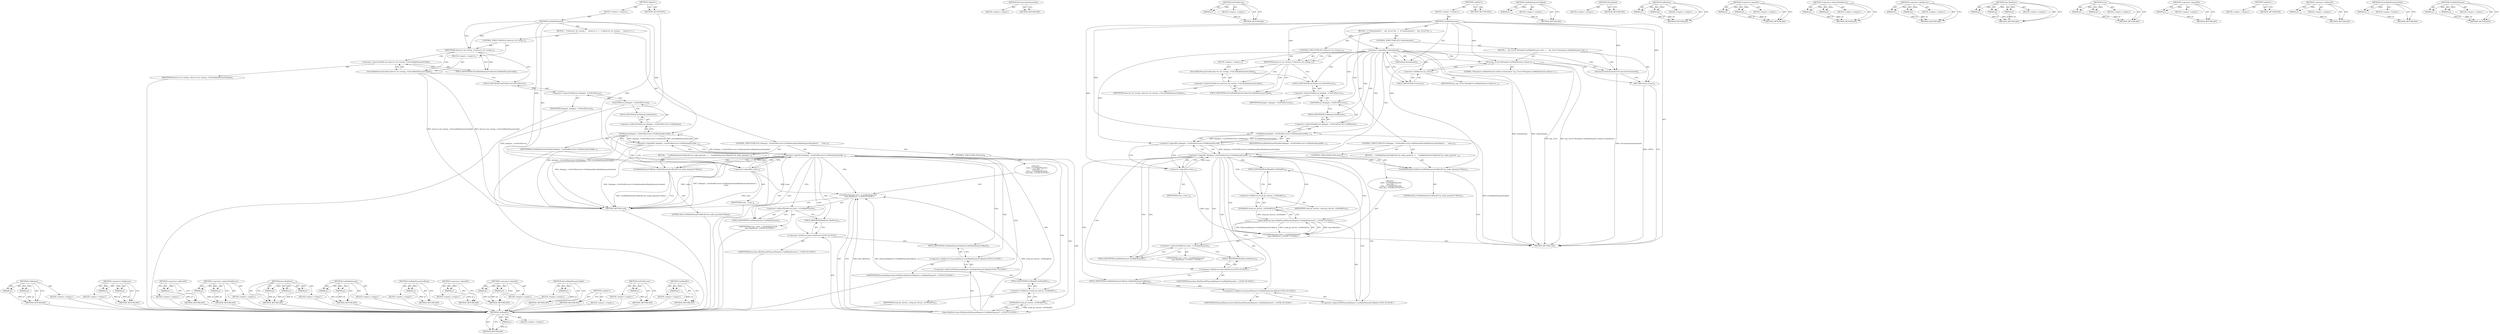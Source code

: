 digraph "CanMakePayment" {
vulnerable_88 [label=<(METHOD,GetBoolean)>];
vulnerable_89 [label=<(PARAM,p1)>];
vulnerable_90 [label=<(PARAM,p2)>];
vulnerable_91 [label=<(BLOCK,&lt;empty&gt;,&lt;empty&gt;)>];
vulnerable_92 [label=<(METHOD_RETURN,ANY)>];
vulnerable_112 [label=<(METHOD,&lt;operator&gt;.fieldAccess)>];
vulnerable_113 [label=<(PARAM,p1)>];
vulnerable_114 [label=<(PARAM,p2)>];
vulnerable_115 [label=<(BLOCK,&lt;empty&gt;,&lt;empty&gt;)>];
vulnerable_116 [label=<(METHOD_RETURN,ANY)>];
vulnerable_6 [label=<(METHOD,&lt;global&gt;)<SUB>1</SUB>>];
vulnerable_7 [label=<(BLOCK,&lt;empty&gt;,&lt;empty&gt;)<SUB>1</SUB>>];
vulnerable_8 [label=<(METHOD,CanMakePayment)<SUB>1</SUB>>];
vulnerable_9 [label=<(BLOCK,{
   if (observer_for_testing_)
     observer_f...,{
   if (observer_for_testing_)
     observer_f...)<SUB>1</SUB>>];
vulnerable_10 [label=<(CONTROL_STRUCTURE,IF,if (observer_for_testing_))<SUB>2</SUB>>];
vulnerable_11 [label=<(IDENTIFIER,observer_for_testing_,if (observer_for_testing_))<SUB>2</SUB>>];
vulnerable_12 [label=<(BLOCK,&lt;empty&gt;,&lt;empty&gt;)<SUB>3</SUB>>];
vulnerable_13 [label=<(OnCanMakePaymentCalled,observer_for_testing_-&gt;OnCanMakePaymentCalled())<SUB>3</SUB>>];
vulnerable_14 [label=<(&lt;operator&gt;.indirectFieldAccess,observer_for_testing_-&gt;OnCanMakePaymentCalled)<SUB>3</SUB>>];
vulnerable_15 [label=<(IDENTIFIER,observer_for_testing_,observer_for_testing_-&gt;OnCanMakePaymentCalled())<SUB>3</SUB>>];
vulnerable_16 [label=<(FIELD_IDENTIFIER,OnCanMakePaymentCalled,OnCanMakePaymentCalled)<SUB>3</SUB>>];
vulnerable_17 [label=<(CONTROL_STRUCTURE,IF,if (!delegate_-&gt;GetPrefService()-&gt;GetBoolean(kCanMakePaymentEnabled) ||
      !state_))<SUB>5</SUB>>];
vulnerable_18 [label=<(&lt;operator&gt;.logicalOr,!delegate_-&gt;GetPrefService()-&gt;GetBoolean(kCanMa...)<SUB>5</SUB>>];
vulnerable_19 [label=<(&lt;operator&gt;.logicalNot,!delegate_-&gt;GetPrefService()-&gt;GetBoolean(kCanMa...)<SUB>5</SUB>>];
vulnerable_20 [label=<(GetBoolean,delegate_-&gt;GetPrefService()-&gt;GetBoolean(kCanMak...)<SUB>5</SUB>>];
vulnerable_21 [label=<(&lt;operator&gt;.indirectFieldAccess,delegate_-&gt;GetPrefService()-&gt;GetBoolean)<SUB>5</SUB>>];
vulnerable_22 [label=<(GetPrefService,delegate_-&gt;GetPrefService())<SUB>5</SUB>>];
vulnerable_23 [label=<(&lt;operator&gt;.indirectFieldAccess,delegate_-&gt;GetPrefService)<SUB>5</SUB>>];
vulnerable_24 [label=<(IDENTIFIER,delegate_,delegate_-&gt;GetPrefService())<SUB>5</SUB>>];
vulnerable_25 [label=<(FIELD_IDENTIFIER,GetPrefService,GetPrefService)<SUB>5</SUB>>];
vulnerable_26 [label=<(FIELD_IDENTIFIER,GetBoolean,GetBoolean)<SUB>5</SUB>>];
vulnerable_27 [label=<(IDENTIFIER,kCanMakePaymentEnabled,delegate_-&gt;GetPrefService()-&gt;GetBoolean(kCanMak...)<SUB>5</SUB>>];
vulnerable_28 [label=<(&lt;operator&gt;.logicalNot,!state_)<SUB>6</SUB>>];
vulnerable_29 [label=<(IDENTIFIER,state_,!state_)<SUB>6</SUB>>];
vulnerable_30 [label=<(BLOCK,{
    CanMakePaymentCallback(/*can_make_payment...,{
    CanMakePaymentCallback(/*can_make_payment...)<SUB>6</SUB>>];
vulnerable_31 [label=<(CanMakePaymentCallback,CanMakePaymentCallback(/*can_make_payment=*/false))<SUB>7</SUB>>];
vulnerable_32 [label=<(LITERAL,false,CanMakePaymentCallback(/*can_make_payment=*/false))<SUB>7</SUB>>];
vulnerable_33 [label=<(CONTROL_STRUCTURE,ELSE,else)<SUB>8</SUB>>];
vulnerable_34 [label="<(BLOCK,{
    state_-&gt;CanMakePayment(
        base::Bin...,{
    state_-&gt;CanMakePayment(
        base::Bin...)<SUB>8</SUB>>"];
vulnerable_35 [label="<(CanMakePayment,state_-&gt;CanMakePayment(
        base::BindOnce(...)<SUB>9</SUB>>"];
vulnerable_36 [label=<(&lt;operator&gt;.indirectFieldAccess,state_-&gt;CanMakePayment)<SUB>9</SUB>>];
vulnerable_37 [label="<(IDENTIFIER,state_,state_-&gt;CanMakePayment(
        base::BindOnce(...)<SUB>9</SUB>>"];
vulnerable_38 [label=<(FIELD_IDENTIFIER,CanMakePayment,CanMakePayment)<SUB>9</SUB>>];
vulnerable_39 [label="<(base.BindOnce,base::BindOnce(&amp;PaymentRequest::CanMakePaymentC...)<SUB>10</SUB>>"];
vulnerable_40 [label="<(&lt;operator&gt;.fieldAccess,base::BindOnce)<SUB>10</SUB>>"];
vulnerable_41 [label="<(IDENTIFIER,base,base::BindOnce(&amp;PaymentRequest::CanMakePaymentC...)<SUB>10</SUB>>"];
vulnerable_42 [label=<(FIELD_IDENTIFIER,BindOnce,BindOnce)<SUB>10</SUB>>];
vulnerable_43 [label="<(&lt;operator&gt;.addressOf,&amp;PaymentRequest::CanMakePaymentCallback)<SUB>10</SUB>>"];
vulnerable_44 [label="<(&lt;operator&gt;.fieldAccess,PaymentRequest::CanMakePaymentCallback)<SUB>10</SUB>>"];
vulnerable_45 [label="<(IDENTIFIER,PaymentRequest,base::BindOnce(&amp;PaymentRequest::CanMakePaymentC...)<SUB>10</SUB>>"];
vulnerable_46 [label=<(FIELD_IDENTIFIER,CanMakePaymentCallback,CanMakePaymentCallback)<SUB>10</SUB>>];
vulnerable_47 [label=<(GetWeakPtr,weak_ptr_factory_.GetWeakPtr())<SUB>11</SUB>>];
vulnerable_48 [label=<(&lt;operator&gt;.fieldAccess,weak_ptr_factory_.GetWeakPtr)<SUB>11</SUB>>];
vulnerable_49 [label=<(IDENTIFIER,weak_ptr_factory_,weak_ptr_factory_.GetWeakPtr())<SUB>11</SUB>>];
vulnerable_50 [label=<(FIELD_IDENTIFIER,GetWeakPtr,GetWeakPtr)<SUB>11</SUB>>];
vulnerable_51 [label=<(METHOD_RETURN,void)<SUB>1</SUB>>];
vulnerable_53 [label=<(METHOD_RETURN,ANY)<SUB>1</SUB>>];
vulnerable_117 [label=<(METHOD,&lt;operator&gt;.addressOf)>];
vulnerable_118 [label=<(PARAM,p1)>];
vulnerable_119 [label=<(BLOCK,&lt;empty&gt;,&lt;empty&gt;)>];
vulnerable_120 [label=<(METHOD_RETURN,ANY)>];
vulnerable_74 [label=<(METHOD,&lt;operator&gt;.indirectFieldAccess)>];
vulnerable_75 [label=<(PARAM,p1)>];
vulnerable_76 [label=<(PARAM,p2)>];
vulnerable_77 [label=<(BLOCK,&lt;empty&gt;,&lt;empty&gt;)>];
vulnerable_78 [label=<(METHOD_RETURN,ANY)>];
vulnerable_106 [label=<(METHOD,base.BindOnce)>];
vulnerable_107 [label=<(PARAM,p1)>];
vulnerable_108 [label=<(PARAM,p2)>];
vulnerable_109 [label=<(PARAM,p3)>];
vulnerable_110 [label=<(BLOCK,&lt;empty&gt;,&lt;empty&gt;)>];
vulnerable_111 [label=<(METHOD_RETURN,ANY)>];
vulnerable_101 [label=<(METHOD,CanMakePayment)>];
vulnerable_102 [label=<(PARAM,p1)>];
vulnerable_103 [label=<(PARAM,p2)>];
vulnerable_104 [label=<(BLOCK,&lt;empty&gt;,&lt;empty&gt;)>];
vulnerable_105 [label=<(METHOD_RETURN,ANY)>];
vulnerable_97 [label=<(METHOD,CanMakePaymentCallback)>];
vulnerable_98 [label=<(PARAM,p1)>];
vulnerable_99 [label=<(BLOCK,&lt;empty&gt;,&lt;empty&gt;)>];
vulnerable_100 [label=<(METHOD_RETURN,ANY)>];
vulnerable_84 [label=<(METHOD,&lt;operator&gt;.logicalNot)>];
vulnerable_85 [label=<(PARAM,p1)>];
vulnerable_86 [label=<(BLOCK,&lt;empty&gt;,&lt;empty&gt;)>];
vulnerable_87 [label=<(METHOD_RETURN,ANY)>];
vulnerable_79 [label=<(METHOD,&lt;operator&gt;.logicalOr)>];
vulnerable_80 [label=<(PARAM,p1)>];
vulnerable_81 [label=<(PARAM,p2)>];
vulnerable_82 [label=<(BLOCK,&lt;empty&gt;,&lt;empty&gt;)>];
vulnerable_83 [label=<(METHOD_RETURN,ANY)>];
vulnerable_70 [label=<(METHOD,OnCanMakePaymentCalled)>];
vulnerable_71 [label=<(PARAM,p1)>];
vulnerable_72 [label=<(BLOCK,&lt;empty&gt;,&lt;empty&gt;)>];
vulnerable_73 [label=<(METHOD_RETURN,ANY)>];
vulnerable_64 [label=<(METHOD,&lt;global&gt;)<SUB>1</SUB>>];
vulnerable_65 [label=<(BLOCK,&lt;empty&gt;,&lt;empty&gt;)>];
vulnerable_66 [label=<(METHOD_RETURN,ANY)>];
vulnerable_93 [label=<(METHOD,GetPrefService)>];
vulnerable_94 [label=<(PARAM,p1)>];
vulnerable_95 [label=<(BLOCK,&lt;empty&gt;,&lt;empty&gt;)>];
vulnerable_96 [label=<(METHOD_RETURN,ANY)>];
vulnerable_121 [label=<(METHOD,GetWeakPtr)>];
vulnerable_122 [label=<(PARAM,p1)>];
vulnerable_123 [label=<(BLOCK,&lt;empty&gt;,&lt;empty&gt;)>];
vulnerable_124 [label=<(METHOD_RETURN,ANY)>];
fixed_145 [label=<(METHOD,GetWeakPtr)>];
fixed_146 [label=<(PARAM,p1)>];
fixed_147 [label=<(BLOCK,&lt;empty&gt;,&lt;empty&gt;)>];
fixed_148 [label=<(METHOD_RETURN,ANY)>];
fixed_100 [label=<(METHOD,OnConnectionTerminated)>];
fixed_101 [label=<(BLOCK,&lt;empty&gt;,&lt;empty&gt;)>];
fixed_102 [label=<(METHOD_RETURN,ANY)>];
fixed_122 [label=<(METHOD,GetPrefService)>];
fixed_123 [label=<(PARAM,p1)>];
fixed_124 [label=<(BLOCK,&lt;empty&gt;,&lt;empty&gt;)>];
fixed_125 [label=<(METHOD_RETURN,ANY)>];
fixed_6 [label=<(METHOD,&lt;global&gt;)<SUB>1</SUB>>];
fixed_7 [label=<(BLOCK,&lt;empty&gt;,&lt;empty&gt;)<SUB>1</SUB>>];
fixed_8 [label=<(METHOD,CanMakePayment)<SUB>1</SUB>>];
fixed_9 [label=<(BLOCK,{
  if (!IsInitialized()) {
    log_.Error(&quot;Att...,{
  if (!IsInitialized()) {
    log_.Error(&quot;Att...)<SUB>1</SUB>>];
fixed_10 [label=<(CONTROL_STRUCTURE,IF,if (!IsInitialized()))<SUB>2</SUB>>];
fixed_11 [label=<(&lt;operator&gt;.logicalNot,!IsInitialized())<SUB>2</SUB>>];
fixed_12 [label=<(IsInitialized,IsInitialized())<SUB>2</SUB>>];
fixed_13 [label=<(BLOCK,{
    log_.Error(&quot;Attempted canMakePayment with...,{
    log_.Error(&quot;Attempted canMakePayment with...)<SUB>2</SUB>>];
fixed_14 [label=<(Error,log_.Error(&quot;Attempted canMakePayment without in...)<SUB>3</SUB>>];
fixed_15 [label=<(&lt;operator&gt;.fieldAccess,log_.Error)<SUB>3</SUB>>];
fixed_16 [label=<(IDENTIFIER,log_,log_.Error(&quot;Attempted canMakePayment without in...)<SUB>3</SUB>>];
fixed_17 [label=<(FIELD_IDENTIFIER,Error,Error)<SUB>3</SUB>>];
fixed_18 [label=<(LITERAL,&quot;Attempted canMakePayment without initialization&quot;,log_.Error(&quot;Attempted canMakePayment without in...)<SUB>3</SUB>>];
fixed_19 [label=<(OnConnectionTerminated,OnConnectionTerminated())<SUB>4</SUB>>];
fixed_20 [label=<(RETURN,return;,return;)<SUB>5</SUB>>];
fixed_21 [label=<(CONTROL_STRUCTURE,IF,if (observer_for_testing_))<SUB>10</SUB>>];
fixed_22 [label=<(IDENTIFIER,observer_for_testing_,if (observer_for_testing_))<SUB>10</SUB>>];
fixed_23 [label=<(BLOCK,&lt;empty&gt;,&lt;empty&gt;)<SUB>11</SUB>>];
fixed_24 [label=<(OnCanMakePaymentCalled,observer_for_testing_-&gt;OnCanMakePaymentCalled())<SUB>11</SUB>>];
fixed_25 [label=<(&lt;operator&gt;.indirectFieldAccess,observer_for_testing_-&gt;OnCanMakePaymentCalled)<SUB>11</SUB>>];
fixed_26 [label=<(IDENTIFIER,observer_for_testing_,observer_for_testing_-&gt;OnCanMakePaymentCalled())<SUB>11</SUB>>];
fixed_27 [label=<(FIELD_IDENTIFIER,OnCanMakePaymentCalled,OnCanMakePaymentCalled)<SUB>11</SUB>>];
fixed_28 [label=<(CONTROL_STRUCTURE,IF,if (!delegate_-&gt;GetPrefService()-&gt;GetBoolean(kCanMakePaymentEnabled) ||
      !state_))<SUB>13</SUB>>];
fixed_29 [label=<(&lt;operator&gt;.logicalOr,!delegate_-&gt;GetPrefService()-&gt;GetBoolean(kCanMa...)<SUB>13</SUB>>];
fixed_30 [label=<(&lt;operator&gt;.logicalNot,!delegate_-&gt;GetPrefService()-&gt;GetBoolean(kCanMa...)<SUB>13</SUB>>];
fixed_31 [label=<(GetBoolean,delegate_-&gt;GetPrefService()-&gt;GetBoolean(kCanMak...)<SUB>13</SUB>>];
fixed_32 [label=<(&lt;operator&gt;.indirectFieldAccess,delegate_-&gt;GetPrefService()-&gt;GetBoolean)<SUB>13</SUB>>];
fixed_33 [label=<(GetPrefService,delegate_-&gt;GetPrefService())<SUB>13</SUB>>];
fixed_34 [label=<(&lt;operator&gt;.indirectFieldAccess,delegate_-&gt;GetPrefService)<SUB>13</SUB>>];
fixed_35 [label=<(IDENTIFIER,delegate_,delegate_-&gt;GetPrefService())<SUB>13</SUB>>];
fixed_36 [label=<(FIELD_IDENTIFIER,GetPrefService,GetPrefService)<SUB>13</SUB>>];
fixed_37 [label=<(FIELD_IDENTIFIER,GetBoolean,GetBoolean)<SUB>13</SUB>>];
fixed_38 [label=<(IDENTIFIER,kCanMakePaymentEnabled,delegate_-&gt;GetPrefService()-&gt;GetBoolean(kCanMak...)<SUB>13</SUB>>];
fixed_39 [label=<(&lt;operator&gt;.logicalNot,!state_)<SUB>14</SUB>>];
fixed_40 [label=<(IDENTIFIER,state_,!state_)<SUB>14</SUB>>];
fixed_41 [label=<(BLOCK,{
    CanMakePaymentCallback(/*can_make_payment...,{
    CanMakePaymentCallback(/*can_make_payment...)<SUB>14</SUB>>];
fixed_42 [label=<(CanMakePaymentCallback,CanMakePaymentCallback(/*can_make_payment=*/false))<SUB>15</SUB>>];
fixed_43 [label=<(LITERAL,false,CanMakePaymentCallback(/*can_make_payment=*/false))<SUB>15</SUB>>];
fixed_44 [label=<(CONTROL_STRUCTURE,ELSE,else)<SUB>16</SUB>>];
fixed_45 [label="<(BLOCK,{
    state_-&gt;CanMakePayment(
        base::Bin...,{
    state_-&gt;CanMakePayment(
        base::Bin...)<SUB>16</SUB>>"];
fixed_46 [label="<(CanMakePayment,state_-&gt;CanMakePayment(
        base::BindOnce(...)<SUB>17</SUB>>"];
fixed_47 [label=<(&lt;operator&gt;.indirectFieldAccess,state_-&gt;CanMakePayment)<SUB>17</SUB>>];
fixed_48 [label="<(IDENTIFIER,state_,state_-&gt;CanMakePayment(
        base::BindOnce(...)<SUB>17</SUB>>"];
fixed_49 [label=<(FIELD_IDENTIFIER,CanMakePayment,CanMakePayment)<SUB>17</SUB>>];
fixed_50 [label="<(base.BindOnce,base::BindOnce(&amp;PaymentRequest::CanMakePaymentC...)<SUB>18</SUB>>"];
fixed_51 [label="<(&lt;operator&gt;.fieldAccess,base::BindOnce)<SUB>18</SUB>>"];
fixed_52 [label="<(IDENTIFIER,base,base::BindOnce(&amp;PaymentRequest::CanMakePaymentC...)<SUB>18</SUB>>"];
fixed_53 [label=<(FIELD_IDENTIFIER,BindOnce,BindOnce)<SUB>18</SUB>>];
fixed_54 [label="<(&lt;operator&gt;.addressOf,&amp;PaymentRequest::CanMakePaymentCallback)<SUB>18</SUB>>"];
fixed_55 [label="<(&lt;operator&gt;.fieldAccess,PaymentRequest::CanMakePaymentCallback)<SUB>18</SUB>>"];
fixed_56 [label="<(IDENTIFIER,PaymentRequest,base::BindOnce(&amp;PaymentRequest::CanMakePaymentC...)<SUB>18</SUB>>"];
fixed_57 [label=<(FIELD_IDENTIFIER,CanMakePaymentCallback,CanMakePaymentCallback)<SUB>18</SUB>>];
fixed_58 [label=<(GetWeakPtr,weak_ptr_factory_.GetWeakPtr())<SUB>19</SUB>>];
fixed_59 [label=<(&lt;operator&gt;.fieldAccess,weak_ptr_factory_.GetWeakPtr)<SUB>19</SUB>>];
fixed_60 [label=<(IDENTIFIER,weak_ptr_factory_,weak_ptr_factory_.GetWeakPtr())<SUB>19</SUB>>];
fixed_61 [label=<(FIELD_IDENTIFIER,GetWeakPtr,GetWeakPtr)<SUB>19</SUB>>];
fixed_62 [label=<(METHOD_RETURN,void)<SUB>1</SUB>>];
fixed_64 [label=<(METHOD_RETURN,ANY)<SUB>1</SUB>>];
fixed_126 [label=<(METHOD,CanMakePaymentCallback)>];
fixed_127 [label=<(PARAM,p1)>];
fixed_128 [label=<(BLOCK,&lt;empty&gt;,&lt;empty&gt;)>];
fixed_129 [label=<(METHOD_RETURN,ANY)>];
fixed_87 [label=<(METHOD,IsInitialized)>];
fixed_88 [label=<(BLOCK,&lt;empty&gt;,&lt;empty&gt;)>];
fixed_89 [label=<(METHOD_RETURN,ANY)>];
fixed_117 [label=<(METHOD,GetBoolean)>];
fixed_118 [label=<(PARAM,p1)>];
fixed_119 [label=<(PARAM,p2)>];
fixed_120 [label=<(BLOCK,&lt;empty&gt;,&lt;empty&gt;)>];
fixed_121 [label=<(METHOD_RETURN,ANY)>];
fixed_112 [label=<(METHOD,&lt;operator&gt;.logicalOr)>];
fixed_113 [label=<(PARAM,p1)>];
fixed_114 [label=<(PARAM,p2)>];
fixed_115 [label=<(BLOCK,&lt;empty&gt;,&lt;empty&gt;)>];
fixed_116 [label=<(METHOD_RETURN,ANY)>];
fixed_107 [label=<(METHOD,&lt;operator&gt;.indirectFieldAccess)>];
fixed_108 [label=<(PARAM,p1)>];
fixed_109 [label=<(PARAM,p2)>];
fixed_110 [label=<(BLOCK,&lt;empty&gt;,&lt;empty&gt;)>];
fixed_111 [label=<(METHOD_RETURN,ANY)>];
fixed_95 [label=<(METHOD,&lt;operator&gt;.fieldAccess)>];
fixed_96 [label=<(PARAM,p1)>];
fixed_97 [label=<(PARAM,p2)>];
fixed_98 [label=<(BLOCK,&lt;empty&gt;,&lt;empty&gt;)>];
fixed_99 [label=<(METHOD_RETURN,ANY)>];
fixed_135 [label=<(METHOD,base.BindOnce)>];
fixed_136 [label=<(PARAM,p1)>];
fixed_137 [label=<(PARAM,p2)>];
fixed_138 [label=<(PARAM,p3)>];
fixed_139 [label=<(BLOCK,&lt;empty&gt;,&lt;empty&gt;)>];
fixed_140 [label=<(METHOD_RETURN,ANY)>];
fixed_90 [label=<(METHOD,Error)>];
fixed_91 [label=<(PARAM,p1)>];
fixed_92 [label=<(PARAM,p2)>];
fixed_93 [label=<(BLOCK,&lt;empty&gt;,&lt;empty&gt;)>];
fixed_94 [label=<(METHOD_RETURN,ANY)>];
fixed_83 [label=<(METHOD,&lt;operator&gt;.logicalNot)>];
fixed_84 [label=<(PARAM,p1)>];
fixed_85 [label=<(BLOCK,&lt;empty&gt;,&lt;empty&gt;)>];
fixed_86 [label=<(METHOD_RETURN,ANY)>];
fixed_77 [label=<(METHOD,&lt;global&gt;)<SUB>1</SUB>>];
fixed_78 [label=<(BLOCK,&lt;empty&gt;,&lt;empty&gt;)>];
fixed_79 [label=<(METHOD_RETURN,ANY)>];
fixed_141 [label=<(METHOD,&lt;operator&gt;.addressOf)>];
fixed_142 [label=<(PARAM,p1)>];
fixed_143 [label=<(BLOCK,&lt;empty&gt;,&lt;empty&gt;)>];
fixed_144 [label=<(METHOD_RETURN,ANY)>];
fixed_103 [label=<(METHOD,OnCanMakePaymentCalled)>];
fixed_104 [label=<(PARAM,p1)>];
fixed_105 [label=<(BLOCK,&lt;empty&gt;,&lt;empty&gt;)>];
fixed_106 [label=<(METHOD_RETURN,ANY)>];
fixed_130 [label=<(METHOD,CanMakePayment)>];
fixed_131 [label=<(PARAM,p1)>];
fixed_132 [label=<(PARAM,p2)>];
fixed_133 [label=<(BLOCK,&lt;empty&gt;,&lt;empty&gt;)>];
fixed_134 [label=<(METHOD_RETURN,ANY)>];
vulnerable_88 -> vulnerable_89  [key=0, label="AST: "];
vulnerable_88 -> vulnerable_89  [key=1, label="DDG: "];
vulnerable_88 -> vulnerable_91  [key=0, label="AST: "];
vulnerable_88 -> vulnerable_90  [key=0, label="AST: "];
vulnerable_88 -> vulnerable_90  [key=1, label="DDG: "];
vulnerable_88 -> vulnerable_92  [key=0, label="AST: "];
vulnerable_88 -> vulnerable_92  [key=1, label="CFG: "];
vulnerable_89 -> vulnerable_92  [key=0, label="DDG: p1"];
vulnerable_90 -> vulnerable_92  [key=0, label="DDG: p2"];
vulnerable_91 -> fixed_145  [key=0];
vulnerable_92 -> fixed_145  [key=0];
vulnerable_112 -> vulnerable_113  [key=0, label="AST: "];
vulnerable_112 -> vulnerable_113  [key=1, label="DDG: "];
vulnerable_112 -> vulnerable_115  [key=0, label="AST: "];
vulnerable_112 -> vulnerable_114  [key=0, label="AST: "];
vulnerable_112 -> vulnerable_114  [key=1, label="DDG: "];
vulnerable_112 -> vulnerable_116  [key=0, label="AST: "];
vulnerable_112 -> vulnerable_116  [key=1, label="CFG: "];
vulnerable_113 -> vulnerable_116  [key=0, label="DDG: p1"];
vulnerable_114 -> vulnerable_116  [key=0, label="DDG: p2"];
vulnerable_115 -> fixed_145  [key=0];
vulnerable_116 -> fixed_145  [key=0];
vulnerable_6 -> vulnerable_7  [key=0, label="AST: "];
vulnerable_6 -> vulnerable_53  [key=0, label="AST: "];
vulnerable_6 -> vulnerable_53  [key=1, label="CFG: "];
vulnerable_7 -> vulnerable_8  [key=0, label="AST: "];
vulnerable_8 -> vulnerable_9  [key=0, label="AST: "];
vulnerable_8 -> vulnerable_51  [key=0, label="AST: "];
vulnerable_8 -> vulnerable_11  [key=0, label="CFG: "];
vulnerable_8 -> vulnerable_11  [key=1, label="DDG: "];
vulnerable_8 -> vulnerable_28  [key=0, label="DDG: "];
vulnerable_8 -> vulnerable_31  [key=0, label="DDG: "];
vulnerable_8 -> vulnerable_20  [key=0, label="DDG: "];
vulnerable_9 -> vulnerable_10  [key=0, label="AST: "];
vulnerable_9 -> vulnerable_17  [key=0, label="AST: "];
vulnerable_10 -> vulnerable_11  [key=0, label="AST: "];
vulnerable_10 -> vulnerable_12  [key=0, label="AST: "];
vulnerable_11 -> vulnerable_16  [key=0, label="CFG: "];
vulnerable_11 -> vulnerable_16  [key=1, label="CDG: "];
vulnerable_11 -> vulnerable_25  [key=0, label="CFG: "];
vulnerable_11 -> vulnerable_13  [key=0, label="CDG: "];
vulnerable_11 -> vulnerable_14  [key=0, label="CDG: "];
vulnerable_12 -> vulnerable_13  [key=0, label="AST: "];
vulnerable_13 -> vulnerable_14  [key=0, label="AST: "];
vulnerable_13 -> vulnerable_25  [key=0, label="CFG: "];
vulnerable_13 -> vulnerable_51  [key=0, label="DDG: observer_for_testing_-&gt;OnCanMakePaymentCalled"];
vulnerable_13 -> vulnerable_51  [key=1, label="DDG: observer_for_testing_-&gt;OnCanMakePaymentCalled()"];
vulnerable_14 -> vulnerable_15  [key=0, label="AST: "];
vulnerable_14 -> vulnerable_16  [key=0, label="AST: "];
vulnerable_14 -> vulnerable_13  [key=0, label="CFG: "];
vulnerable_15 -> fixed_145  [key=0];
vulnerable_16 -> vulnerable_14  [key=0, label="CFG: "];
vulnerable_17 -> vulnerable_18  [key=0, label="AST: "];
vulnerable_17 -> vulnerable_30  [key=0, label="AST: "];
vulnerable_17 -> vulnerable_33  [key=0, label="AST: "];
vulnerable_18 -> vulnerable_19  [key=0, label="AST: "];
vulnerable_18 -> vulnerable_28  [key=0, label="AST: "];
vulnerable_18 -> vulnerable_31  [key=0, label="CFG: "];
vulnerable_18 -> vulnerable_31  [key=1, label="CDG: "];
vulnerable_18 -> vulnerable_38  [key=0, label="CFG: "];
vulnerable_18 -> vulnerable_38  [key=1, label="CDG: "];
vulnerable_18 -> vulnerable_51  [key=0, label="DDG: !delegate_-&gt;GetPrefService()-&gt;GetBoolean(kCanMakePaymentEnabled)"];
vulnerable_18 -> vulnerable_51  [key=1, label="DDG: !state_"];
vulnerable_18 -> vulnerable_51  [key=2, label="DDG: !delegate_-&gt;GetPrefService()-&gt;GetBoolean(kCanMakePaymentEnabled) ||
      !state_"];
vulnerable_18 -> vulnerable_47  [key=0, label="CDG: "];
vulnerable_18 -> vulnerable_48  [key=0, label="CDG: "];
vulnerable_18 -> vulnerable_42  [key=0, label="CDG: "];
vulnerable_18 -> vulnerable_36  [key=0, label="CDG: "];
vulnerable_18 -> vulnerable_46  [key=0, label="CDG: "];
vulnerable_18 -> vulnerable_40  [key=0, label="CDG: "];
vulnerable_18 -> vulnerable_50  [key=0, label="CDG: "];
vulnerable_18 -> vulnerable_44  [key=0, label="CDG: "];
vulnerable_18 -> vulnerable_35  [key=0, label="CDG: "];
vulnerable_18 -> vulnerable_39  [key=0, label="CDG: "];
vulnerable_18 -> vulnerable_43  [key=0, label="CDG: "];
vulnerable_19 -> vulnerable_20  [key=0, label="AST: "];
vulnerable_19 -> vulnerable_18  [key=0, label="CFG: "];
vulnerable_19 -> vulnerable_18  [key=1, label="DDG: delegate_-&gt;GetPrefService()-&gt;GetBoolean(kCanMakePaymentEnabled)"];
vulnerable_19 -> vulnerable_28  [key=0, label="CFG: "];
vulnerable_19 -> vulnerable_28  [key=1, label="CDG: "];
vulnerable_19 -> vulnerable_51  [key=0, label="DDG: delegate_-&gt;GetPrefService()-&gt;GetBoolean(kCanMakePaymentEnabled)"];
vulnerable_20 -> vulnerable_21  [key=0, label="AST: "];
vulnerable_20 -> vulnerable_27  [key=0, label="AST: "];
vulnerable_20 -> vulnerable_19  [key=0, label="CFG: "];
vulnerable_20 -> vulnerable_19  [key=1, label="DDG: delegate_-&gt;GetPrefService()-&gt;GetBoolean"];
vulnerable_20 -> vulnerable_19  [key=2, label="DDG: kCanMakePaymentEnabled"];
vulnerable_20 -> vulnerable_51  [key=0, label="DDG: delegate_-&gt;GetPrefService()-&gt;GetBoolean"];
vulnerable_20 -> vulnerable_51  [key=1, label="DDG: kCanMakePaymentEnabled"];
vulnerable_21 -> vulnerable_22  [key=0, label="AST: "];
vulnerable_21 -> vulnerable_26  [key=0, label="AST: "];
vulnerable_21 -> vulnerable_20  [key=0, label="CFG: "];
vulnerable_22 -> vulnerable_23  [key=0, label="AST: "];
vulnerable_22 -> vulnerable_26  [key=0, label="CFG: "];
vulnerable_22 -> vulnerable_51  [key=0, label="DDG: delegate_-&gt;GetPrefService"];
vulnerable_23 -> vulnerable_24  [key=0, label="AST: "];
vulnerable_23 -> vulnerable_25  [key=0, label="AST: "];
vulnerable_23 -> vulnerable_22  [key=0, label="CFG: "];
vulnerable_24 -> fixed_145  [key=0];
vulnerable_25 -> vulnerable_23  [key=0, label="CFG: "];
vulnerable_26 -> vulnerable_21  [key=0, label="CFG: "];
vulnerable_27 -> fixed_145  [key=0];
vulnerable_28 -> vulnerable_29  [key=0, label="AST: "];
vulnerable_28 -> vulnerable_18  [key=0, label="CFG: "];
vulnerable_28 -> vulnerable_18  [key=1, label="DDG: state_"];
vulnerable_28 -> vulnerable_51  [key=0, label="DDG: state_"];
vulnerable_28 -> vulnerable_35  [key=0, label="DDG: state_"];
vulnerable_29 -> fixed_145  [key=0];
vulnerable_30 -> vulnerable_31  [key=0, label="AST: "];
vulnerable_31 -> vulnerable_32  [key=0, label="AST: "];
vulnerable_31 -> vulnerable_51  [key=0, label="CFG: "];
vulnerable_31 -> vulnerable_51  [key=1, label="DDG: CanMakePaymentCallback(/*can_make_payment=*/false)"];
vulnerable_32 -> fixed_145  [key=0];
vulnerable_33 -> vulnerable_34  [key=0, label="AST: "];
vulnerable_34 -> vulnerable_35  [key=0, label="AST: "];
vulnerable_35 -> vulnerable_36  [key=0, label="AST: "];
vulnerable_35 -> vulnerable_39  [key=0, label="AST: "];
vulnerable_35 -> vulnerable_51  [key=0, label="CFG: "];
vulnerable_36 -> vulnerable_37  [key=0, label="AST: "];
vulnerable_36 -> vulnerable_38  [key=0, label="AST: "];
vulnerable_36 -> vulnerable_42  [key=0, label="CFG: "];
vulnerable_37 -> fixed_145  [key=0];
vulnerable_38 -> vulnerable_36  [key=0, label="CFG: "];
vulnerable_39 -> vulnerable_40  [key=0, label="AST: "];
vulnerable_39 -> vulnerable_43  [key=0, label="AST: "];
vulnerable_39 -> vulnerable_47  [key=0, label="AST: "];
vulnerable_39 -> vulnerable_35  [key=0, label="CFG: "];
vulnerable_39 -> vulnerable_35  [key=1, label="DDG: base::BindOnce"];
vulnerable_39 -> vulnerable_35  [key=2, label="DDG: &amp;PaymentRequest::CanMakePaymentCallback"];
vulnerable_39 -> vulnerable_35  [key=3, label="DDG: weak_ptr_factory_.GetWeakPtr()"];
vulnerable_40 -> vulnerable_41  [key=0, label="AST: "];
vulnerable_40 -> vulnerable_42  [key=0, label="AST: "];
vulnerable_40 -> vulnerable_46  [key=0, label="CFG: "];
vulnerable_41 -> fixed_145  [key=0];
vulnerable_42 -> vulnerable_40  [key=0, label="CFG: "];
vulnerable_43 -> vulnerable_44  [key=0, label="AST: "];
vulnerable_43 -> vulnerable_50  [key=0, label="CFG: "];
vulnerable_44 -> vulnerable_45  [key=0, label="AST: "];
vulnerable_44 -> vulnerable_46  [key=0, label="AST: "];
vulnerable_44 -> vulnerable_43  [key=0, label="CFG: "];
vulnerable_45 -> fixed_145  [key=0];
vulnerable_46 -> vulnerable_44  [key=0, label="CFG: "];
vulnerable_47 -> vulnerable_48  [key=0, label="AST: "];
vulnerable_47 -> vulnerable_39  [key=0, label="CFG: "];
vulnerable_47 -> vulnerable_39  [key=1, label="DDG: weak_ptr_factory_.GetWeakPtr"];
vulnerable_48 -> vulnerable_49  [key=0, label="AST: "];
vulnerable_48 -> vulnerable_50  [key=0, label="AST: "];
vulnerable_48 -> vulnerable_47  [key=0, label="CFG: "];
vulnerable_49 -> fixed_145  [key=0];
vulnerable_50 -> vulnerable_48  [key=0, label="CFG: "];
vulnerable_51 -> fixed_145  [key=0];
vulnerable_53 -> fixed_145  [key=0];
vulnerable_117 -> vulnerable_118  [key=0, label="AST: "];
vulnerable_117 -> vulnerable_118  [key=1, label="DDG: "];
vulnerable_117 -> vulnerable_119  [key=0, label="AST: "];
vulnerable_117 -> vulnerable_120  [key=0, label="AST: "];
vulnerable_117 -> vulnerable_120  [key=1, label="CFG: "];
vulnerable_118 -> vulnerable_120  [key=0, label="DDG: p1"];
vulnerable_119 -> fixed_145  [key=0];
vulnerable_120 -> fixed_145  [key=0];
vulnerable_74 -> vulnerable_75  [key=0, label="AST: "];
vulnerable_74 -> vulnerable_75  [key=1, label="DDG: "];
vulnerable_74 -> vulnerable_77  [key=0, label="AST: "];
vulnerable_74 -> vulnerable_76  [key=0, label="AST: "];
vulnerable_74 -> vulnerable_76  [key=1, label="DDG: "];
vulnerable_74 -> vulnerable_78  [key=0, label="AST: "];
vulnerable_74 -> vulnerable_78  [key=1, label="CFG: "];
vulnerable_75 -> vulnerable_78  [key=0, label="DDG: p1"];
vulnerable_76 -> vulnerable_78  [key=0, label="DDG: p2"];
vulnerable_77 -> fixed_145  [key=0];
vulnerable_78 -> fixed_145  [key=0];
vulnerable_106 -> vulnerable_107  [key=0, label="AST: "];
vulnerable_106 -> vulnerable_107  [key=1, label="DDG: "];
vulnerable_106 -> vulnerable_110  [key=0, label="AST: "];
vulnerable_106 -> vulnerable_108  [key=0, label="AST: "];
vulnerable_106 -> vulnerable_108  [key=1, label="DDG: "];
vulnerable_106 -> vulnerable_111  [key=0, label="AST: "];
vulnerable_106 -> vulnerable_111  [key=1, label="CFG: "];
vulnerable_106 -> vulnerable_109  [key=0, label="AST: "];
vulnerable_106 -> vulnerable_109  [key=1, label="DDG: "];
vulnerable_107 -> vulnerable_111  [key=0, label="DDG: p1"];
vulnerable_108 -> vulnerable_111  [key=0, label="DDG: p2"];
vulnerable_109 -> vulnerable_111  [key=0, label="DDG: p3"];
vulnerable_110 -> fixed_145  [key=0];
vulnerable_111 -> fixed_145  [key=0];
vulnerable_101 -> vulnerable_102  [key=0, label="AST: "];
vulnerable_101 -> vulnerable_102  [key=1, label="DDG: "];
vulnerable_101 -> vulnerable_104  [key=0, label="AST: "];
vulnerable_101 -> vulnerable_103  [key=0, label="AST: "];
vulnerable_101 -> vulnerable_103  [key=1, label="DDG: "];
vulnerable_101 -> vulnerable_105  [key=0, label="AST: "];
vulnerable_101 -> vulnerable_105  [key=1, label="CFG: "];
vulnerable_102 -> vulnerable_105  [key=0, label="DDG: p1"];
vulnerable_103 -> vulnerable_105  [key=0, label="DDG: p2"];
vulnerable_104 -> fixed_145  [key=0];
vulnerable_105 -> fixed_145  [key=0];
vulnerable_97 -> vulnerable_98  [key=0, label="AST: "];
vulnerable_97 -> vulnerable_98  [key=1, label="DDG: "];
vulnerable_97 -> vulnerable_99  [key=0, label="AST: "];
vulnerable_97 -> vulnerable_100  [key=0, label="AST: "];
vulnerable_97 -> vulnerable_100  [key=1, label="CFG: "];
vulnerable_98 -> vulnerable_100  [key=0, label="DDG: p1"];
vulnerable_99 -> fixed_145  [key=0];
vulnerable_100 -> fixed_145  [key=0];
vulnerable_84 -> vulnerable_85  [key=0, label="AST: "];
vulnerable_84 -> vulnerable_85  [key=1, label="DDG: "];
vulnerable_84 -> vulnerable_86  [key=0, label="AST: "];
vulnerable_84 -> vulnerable_87  [key=0, label="AST: "];
vulnerable_84 -> vulnerable_87  [key=1, label="CFG: "];
vulnerable_85 -> vulnerable_87  [key=0, label="DDG: p1"];
vulnerable_86 -> fixed_145  [key=0];
vulnerable_87 -> fixed_145  [key=0];
vulnerable_79 -> vulnerable_80  [key=0, label="AST: "];
vulnerable_79 -> vulnerable_80  [key=1, label="DDG: "];
vulnerable_79 -> vulnerable_82  [key=0, label="AST: "];
vulnerable_79 -> vulnerable_81  [key=0, label="AST: "];
vulnerable_79 -> vulnerable_81  [key=1, label="DDG: "];
vulnerable_79 -> vulnerable_83  [key=0, label="AST: "];
vulnerable_79 -> vulnerable_83  [key=1, label="CFG: "];
vulnerable_80 -> vulnerable_83  [key=0, label="DDG: p1"];
vulnerable_81 -> vulnerable_83  [key=0, label="DDG: p2"];
vulnerable_82 -> fixed_145  [key=0];
vulnerable_83 -> fixed_145  [key=0];
vulnerable_70 -> vulnerable_71  [key=0, label="AST: "];
vulnerable_70 -> vulnerable_71  [key=1, label="DDG: "];
vulnerable_70 -> vulnerable_72  [key=0, label="AST: "];
vulnerable_70 -> vulnerable_73  [key=0, label="AST: "];
vulnerable_70 -> vulnerable_73  [key=1, label="CFG: "];
vulnerable_71 -> vulnerable_73  [key=0, label="DDG: p1"];
vulnerable_72 -> fixed_145  [key=0];
vulnerable_73 -> fixed_145  [key=0];
vulnerable_64 -> vulnerable_65  [key=0, label="AST: "];
vulnerable_64 -> vulnerable_66  [key=0, label="AST: "];
vulnerable_64 -> vulnerable_66  [key=1, label="CFG: "];
vulnerable_65 -> fixed_145  [key=0];
vulnerable_66 -> fixed_145  [key=0];
vulnerable_93 -> vulnerable_94  [key=0, label="AST: "];
vulnerable_93 -> vulnerable_94  [key=1, label="DDG: "];
vulnerable_93 -> vulnerable_95  [key=0, label="AST: "];
vulnerable_93 -> vulnerable_96  [key=0, label="AST: "];
vulnerable_93 -> vulnerable_96  [key=1, label="CFG: "];
vulnerable_94 -> vulnerable_96  [key=0, label="DDG: p1"];
vulnerable_95 -> fixed_145  [key=0];
vulnerable_96 -> fixed_145  [key=0];
vulnerable_121 -> vulnerable_122  [key=0, label="AST: "];
vulnerable_121 -> vulnerable_122  [key=1, label="DDG: "];
vulnerable_121 -> vulnerable_123  [key=0, label="AST: "];
vulnerable_121 -> vulnerable_124  [key=0, label="AST: "];
vulnerable_121 -> vulnerable_124  [key=1, label="CFG: "];
vulnerable_122 -> vulnerable_124  [key=0, label="DDG: p1"];
vulnerable_123 -> fixed_145  [key=0];
vulnerable_124 -> fixed_145  [key=0];
fixed_145 -> fixed_146  [key=0, label="AST: "];
fixed_145 -> fixed_146  [key=1, label="DDG: "];
fixed_145 -> fixed_147  [key=0, label="AST: "];
fixed_145 -> fixed_148  [key=0, label="AST: "];
fixed_145 -> fixed_148  [key=1, label="CFG: "];
fixed_146 -> fixed_148  [key=0, label="DDG: p1"];
fixed_100 -> fixed_101  [key=0, label="AST: "];
fixed_100 -> fixed_102  [key=0, label="AST: "];
fixed_100 -> fixed_102  [key=1, label="CFG: "];
fixed_122 -> fixed_123  [key=0, label="AST: "];
fixed_122 -> fixed_123  [key=1, label="DDG: "];
fixed_122 -> fixed_124  [key=0, label="AST: "];
fixed_122 -> fixed_125  [key=0, label="AST: "];
fixed_122 -> fixed_125  [key=1, label="CFG: "];
fixed_123 -> fixed_125  [key=0, label="DDG: p1"];
fixed_6 -> fixed_7  [key=0, label="AST: "];
fixed_6 -> fixed_64  [key=0, label="AST: "];
fixed_6 -> fixed_64  [key=1, label="CFG: "];
fixed_7 -> fixed_8  [key=0, label="AST: "];
fixed_8 -> fixed_9  [key=0, label="AST: "];
fixed_8 -> fixed_62  [key=0, label="AST: "];
fixed_8 -> fixed_12  [key=0, label="CFG: "];
fixed_8 -> fixed_22  [key=0, label="DDG: "];
fixed_8 -> fixed_11  [key=0, label="DDG: "];
fixed_8 -> fixed_19  [key=0, label="DDG: "];
fixed_8 -> fixed_20  [key=0, label="DDG: "];
fixed_8 -> fixed_14  [key=0, label="DDG: "];
fixed_8 -> fixed_39  [key=0, label="DDG: "];
fixed_8 -> fixed_42  [key=0, label="DDG: "];
fixed_8 -> fixed_31  [key=0, label="DDG: "];
fixed_9 -> fixed_10  [key=0, label="AST: "];
fixed_9 -> fixed_21  [key=0, label="AST: "];
fixed_9 -> fixed_28  [key=0, label="AST: "];
fixed_10 -> fixed_11  [key=0, label="AST: "];
fixed_10 -> fixed_13  [key=0, label="AST: "];
fixed_11 -> fixed_12  [key=0, label="AST: "];
fixed_11 -> fixed_22  [key=0, label="CFG: "];
fixed_11 -> fixed_22  [key=1, label="CDG: "];
fixed_11 -> fixed_17  [key=0, label="CFG: "];
fixed_11 -> fixed_17  [key=1, label="CDG: "];
fixed_11 -> fixed_62  [key=0, label="DDG: IsInitialized()"];
fixed_11 -> fixed_62  [key=1, label="DDG: !IsInitialized()"];
fixed_11 -> fixed_15  [key=0, label="CDG: "];
fixed_11 -> fixed_30  [key=0, label="CDG: "];
fixed_11 -> fixed_34  [key=0, label="CDG: "];
fixed_11 -> fixed_32  [key=0, label="CDG: "];
fixed_11 -> fixed_14  [key=0, label="CDG: "];
fixed_11 -> fixed_33  [key=0, label="CDG: "];
fixed_11 -> fixed_19  [key=0, label="CDG: "];
fixed_11 -> fixed_36  [key=0, label="CDG: "];
fixed_11 -> fixed_37  [key=0, label="CDG: "];
fixed_11 -> fixed_20  [key=0, label="CDG: "];
fixed_11 -> fixed_29  [key=0, label="CDG: "];
fixed_11 -> fixed_31  [key=0, label="CDG: "];
fixed_12 -> fixed_11  [key=0, label="CFG: "];
fixed_13 -> fixed_14  [key=0, label="AST: "];
fixed_13 -> fixed_19  [key=0, label="AST: "];
fixed_13 -> fixed_20  [key=0, label="AST: "];
fixed_14 -> fixed_15  [key=0, label="AST: "];
fixed_14 -> fixed_18  [key=0, label="AST: "];
fixed_14 -> fixed_19  [key=0, label="CFG: "];
fixed_14 -> fixed_62  [key=0, label="DDG: log_.Error"];
fixed_14 -> fixed_62  [key=1, label="DDG: log_.Error(&quot;Attempted canMakePayment without initialization&quot;)"];
fixed_15 -> fixed_16  [key=0, label="AST: "];
fixed_15 -> fixed_17  [key=0, label="AST: "];
fixed_15 -> fixed_14  [key=0, label="CFG: "];
fixed_17 -> fixed_15  [key=0, label="CFG: "];
fixed_19 -> fixed_20  [key=0, label="CFG: "];
fixed_19 -> fixed_62  [key=0, label="DDG: OnConnectionTerminated()"];
fixed_20 -> fixed_62  [key=0, label="CFG: "];
fixed_20 -> fixed_62  [key=1, label="DDG: &lt;RET&gt;"];
fixed_21 -> fixed_22  [key=0, label="AST: "];
fixed_21 -> fixed_23  [key=0, label="AST: "];
fixed_22 -> fixed_27  [key=0, label="CFG: "];
fixed_22 -> fixed_27  [key=1, label="CDG: "];
fixed_22 -> fixed_36  [key=0, label="CFG: "];
fixed_22 -> fixed_24  [key=0, label="CDG: "];
fixed_22 -> fixed_25  [key=0, label="CDG: "];
fixed_23 -> fixed_24  [key=0, label="AST: "];
fixed_24 -> fixed_25  [key=0, label="AST: "];
fixed_24 -> fixed_36  [key=0, label="CFG: "];
fixed_25 -> fixed_26  [key=0, label="AST: "];
fixed_25 -> fixed_27  [key=0, label="AST: "];
fixed_25 -> fixed_24  [key=0, label="CFG: "];
fixed_27 -> fixed_25  [key=0, label="CFG: "];
fixed_28 -> fixed_29  [key=0, label="AST: "];
fixed_28 -> fixed_41  [key=0, label="AST: "];
fixed_28 -> fixed_44  [key=0, label="AST: "];
fixed_29 -> fixed_30  [key=0, label="AST: "];
fixed_29 -> fixed_39  [key=0, label="AST: "];
fixed_29 -> fixed_42  [key=0, label="CFG: "];
fixed_29 -> fixed_42  [key=1, label="CDG: "];
fixed_29 -> fixed_49  [key=0, label="CFG: "];
fixed_29 -> fixed_49  [key=1, label="CDG: "];
fixed_29 -> fixed_47  [key=0, label="CDG: "];
fixed_29 -> fixed_58  [key=0, label="CDG: "];
fixed_29 -> fixed_61  [key=0, label="CDG: "];
fixed_29 -> fixed_51  [key=0, label="CDG: "];
fixed_29 -> fixed_57  [key=0, label="CDG: "];
fixed_29 -> fixed_46  [key=0, label="CDG: "];
fixed_29 -> fixed_53  [key=0, label="CDG: "];
fixed_29 -> fixed_50  [key=0, label="CDG: "];
fixed_29 -> fixed_59  [key=0, label="CDG: "];
fixed_29 -> fixed_55  [key=0, label="CDG: "];
fixed_29 -> fixed_54  [key=0, label="CDG: "];
fixed_30 -> fixed_31  [key=0, label="AST: "];
fixed_30 -> fixed_29  [key=0, label="CFG: "];
fixed_30 -> fixed_29  [key=1, label="DDG: delegate_-&gt;GetPrefService()-&gt;GetBoolean(kCanMakePaymentEnabled)"];
fixed_30 -> fixed_39  [key=0, label="CFG: "];
fixed_30 -> fixed_39  [key=1, label="CDG: "];
fixed_31 -> fixed_32  [key=0, label="AST: "];
fixed_31 -> fixed_38  [key=0, label="AST: "];
fixed_31 -> fixed_30  [key=0, label="CFG: "];
fixed_31 -> fixed_30  [key=1, label="DDG: delegate_-&gt;GetPrefService()-&gt;GetBoolean"];
fixed_31 -> fixed_30  [key=2, label="DDG: kCanMakePaymentEnabled"];
fixed_31 -> fixed_62  [key=0, label="DDG: kCanMakePaymentEnabled"];
fixed_32 -> fixed_33  [key=0, label="AST: "];
fixed_32 -> fixed_37  [key=0, label="AST: "];
fixed_32 -> fixed_31  [key=0, label="CFG: "];
fixed_33 -> fixed_34  [key=0, label="AST: "];
fixed_33 -> fixed_37  [key=0, label="CFG: "];
fixed_34 -> fixed_35  [key=0, label="AST: "];
fixed_34 -> fixed_36  [key=0, label="AST: "];
fixed_34 -> fixed_33  [key=0, label="CFG: "];
fixed_36 -> fixed_34  [key=0, label="CFG: "];
fixed_37 -> fixed_32  [key=0, label="CFG: "];
fixed_39 -> fixed_40  [key=0, label="AST: "];
fixed_39 -> fixed_29  [key=0, label="CFG: "];
fixed_39 -> fixed_29  [key=1, label="DDG: state_"];
fixed_39 -> fixed_46  [key=0, label="DDG: state_"];
fixed_41 -> fixed_42  [key=0, label="AST: "];
fixed_42 -> fixed_43  [key=0, label="AST: "];
fixed_42 -> fixed_62  [key=0, label="CFG: "];
fixed_44 -> fixed_45  [key=0, label="AST: "];
fixed_45 -> fixed_46  [key=0, label="AST: "];
fixed_46 -> fixed_47  [key=0, label="AST: "];
fixed_46 -> fixed_50  [key=0, label="AST: "];
fixed_46 -> fixed_62  [key=0, label="CFG: "];
fixed_47 -> fixed_48  [key=0, label="AST: "];
fixed_47 -> fixed_49  [key=0, label="AST: "];
fixed_47 -> fixed_53  [key=0, label="CFG: "];
fixed_49 -> fixed_47  [key=0, label="CFG: "];
fixed_50 -> fixed_51  [key=0, label="AST: "];
fixed_50 -> fixed_54  [key=0, label="AST: "];
fixed_50 -> fixed_58  [key=0, label="AST: "];
fixed_50 -> fixed_46  [key=0, label="CFG: "];
fixed_50 -> fixed_46  [key=1, label="DDG: base::BindOnce"];
fixed_50 -> fixed_46  [key=2, label="DDG: &amp;PaymentRequest::CanMakePaymentCallback"];
fixed_50 -> fixed_46  [key=3, label="DDG: weak_ptr_factory_.GetWeakPtr()"];
fixed_51 -> fixed_52  [key=0, label="AST: "];
fixed_51 -> fixed_53  [key=0, label="AST: "];
fixed_51 -> fixed_57  [key=0, label="CFG: "];
fixed_53 -> fixed_51  [key=0, label="CFG: "];
fixed_54 -> fixed_55  [key=0, label="AST: "];
fixed_54 -> fixed_61  [key=0, label="CFG: "];
fixed_55 -> fixed_56  [key=0, label="AST: "];
fixed_55 -> fixed_57  [key=0, label="AST: "];
fixed_55 -> fixed_54  [key=0, label="CFG: "];
fixed_57 -> fixed_55  [key=0, label="CFG: "];
fixed_58 -> fixed_59  [key=0, label="AST: "];
fixed_58 -> fixed_50  [key=0, label="CFG: "];
fixed_58 -> fixed_50  [key=1, label="DDG: weak_ptr_factory_.GetWeakPtr"];
fixed_59 -> fixed_60  [key=0, label="AST: "];
fixed_59 -> fixed_61  [key=0, label="AST: "];
fixed_59 -> fixed_58  [key=0, label="CFG: "];
fixed_61 -> fixed_59  [key=0, label="CFG: "];
fixed_126 -> fixed_127  [key=0, label="AST: "];
fixed_126 -> fixed_127  [key=1, label="DDG: "];
fixed_126 -> fixed_128  [key=0, label="AST: "];
fixed_126 -> fixed_129  [key=0, label="AST: "];
fixed_126 -> fixed_129  [key=1, label="CFG: "];
fixed_127 -> fixed_129  [key=0, label="DDG: p1"];
fixed_87 -> fixed_88  [key=0, label="AST: "];
fixed_87 -> fixed_89  [key=0, label="AST: "];
fixed_87 -> fixed_89  [key=1, label="CFG: "];
fixed_117 -> fixed_118  [key=0, label="AST: "];
fixed_117 -> fixed_118  [key=1, label="DDG: "];
fixed_117 -> fixed_120  [key=0, label="AST: "];
fixed_117 -> fixed_119  [key=0, label="AST: "];
fixed_117 -> fixed_119  [key=1, label="DDG: "];
fixed_117 -> fixed_121  [key=0, label="AST: "];
fixed_117 -> fixed_121  [key=1, label="CFG: "];
fixed_118 -> fixed_121  [key=0, label="DDG: p1"];
fixed_119 -> fixed_121  [key=0, label="DDG: p2"];
fixed_112 -> fixed_113  [key=0, label="AST: "];
fixed_112 -> fixed_113  [key=1, label="DDG: "];
fixed_112 -> fixed_115  [key=0, label="AST: "];
fixed_112 -> fixed_114  [key=0, label="AST: "];
fixed_112 -> fixed_114  [key=1, label="DDG: "];
fixed_112 -> fixed_116  [key=0, label="AST: "];
fixed_112 -> fixed_116  [key=1, label="CFG: "];
fixed_113 -> fixed_116  [key=0, label="DDG: p1"];
fixed_114 -> fixed_116  [key=0, label="DDG: p2"];
fixed_107 -> fixed_108  [key=0, label="AST: "];
fixed_107 -> fixed_108  [key=1, label="DDG: "];
fixed_107 -> fixed_110  [key=0, label="AST: "];
fixed_107 -> fixed_109  [key=0, label="AST: "];
fixed_107 -> fixed_109  [key=1, label="DDG: "];
fixed_107 -> fixed_111  [key=0, label="AST: "];
fixed_107 -> fixed_111  [key=1, label="CFG: "];
fixed_108 -> fixed_111  [key=0, label="DDG: p1"];
fixed_109 -> fixed_111  [key=0, label="DDG: p2"];
fixed_95 -> fixed_96  [key=0, label="AST: "];
fixed_95 -> fixed_96  [key=1, label="DDG: "];
fixed_95 -> fixed_98  [key=0, label="AST: "];
fixed_95 -> fixed_97  [key=0, label="AST: "];
fixed_95 -> fixed_97  [key=1, label="DDG: "];
fixed_95 -> fixed_99  [key=0, label="AST: "];
fixed_95 -> fixed_99  [key=1, label="CFG: "];
fixed_96 -> fixed_99  [key=0, label="DDG: p1"];
fixed_97 -> fixed_99  [key=0, label="DDG: p2"];
fixed_135 -> fixed_136  [key=0, label="AST: "];
fixed_135 -> fixed_136  [key=1, label="DDG: "];
fixed_135 -> fixed_139  [key=0, label="AST: "];
fixed_135 -> fixed_137  [key=0, label="AST: "];
fixed_135 -> fixed_137  [key=1, label="DDG: "];
fixed_135 -> fixed_140  [key=0, label="AST: "];
fixed_135 -> fixed_140  [key=1, label="CFG: "];
fixed_135 -> fixed_138  [key=0, label="AST: "];
fixed_135 -> fixed_138  [key=1, label="DDG: "];
fixed_136 -> fixed_140  [key=0, label="DDG: p1"];
fixed_137 -> fixed_140  [key=0, label="DDG: p2"];
fixed_138 -> fixed_140  [key=0, label="DDG: p3"];
fixed_90 -> fixed_91  [key=0, label="AST: "];
fixed_90 -> fixed_91  [key=1, label="DDG: "];
fixed_90 -> fixed_93  [key=0, label="AST: "];
fixed_90 -> fixed_92  [key=0, label="AST: "];
fixed_90 -> fixed_92  [key=1, label="DDG: "];
fixed_90 -> fixed_94  [key=0, label="AST: "];
fixed_90 -> fixed_94  [key=1, label="CFG: "];
fixed_91 -> fixed_94  [key=0, label="DDG: p1"];
fixed_92 -> fixed_94  [key=0, label="DDG: p2"];
fixed_83 -> fixed_84  [key=0, label="AST: "];
fixed_83 -> fixed_84  [key=1, label="DDG: "];
fixed_83 -> fixed_85  [key=0, label="AST: "];
fixed_83 -> fixed_86  [key=0, label="AST: "];
fixed_83 -> fixed_86  [key=1, label="CFG: "];
fixed_84 -> fixed_86  [key=0, label="DDG: p1"];
fixed_77 -> fixed_78  [key=0, label="AST: "];
fixed_77 -> fixed_79  [key=0, label="AST: "];
fixed_77 -> fixed_79  [key=1, label="CFG: "];
fixed_141 -> fixed_142  [key=0, label="AST: "];
fixed_141 -> fixed_142  [key=1, label="DDG: "];
fixed_141 -> fixed_143  [key=0, label="AST: "];
fixed_141 -> fixed_144  [key=0, label="AST: "];
fixed_141 -> fixed_144  [key=1, label="CFG: "];
fixed_142 -> fixed_144  [key=0, label="DDG: p1"];
fixed_103 -> fixed_104  [key=0, label="AST: "];
fixed_103 -> fixed_104  [key=1, label="DDG: "];
fixed_103 -> fixed_105  [key=0, label="AST: "];
fixed_103 -> fixed_106  [key=0, label="AST: "];
fixed_103 -> fixed_106  [key=1, label="CFG: "];
fixed_104 -> fixed_106  [key=0, label="DDG: p1"];
fixed_130 -> fixed_131  [key=0, label="AST: "];
fixed_130 -> fixed_131  [key=1, label="DDG: "];
fixed_130 -> fixed_133  [key=0, label="AST: "];
fixed_130 -> fixed_132  [key=0, label="AST: "];
fixed_130 -> fixed_132  [key=1, label="DDG: "];
fixed_130 -> fixed_134  [key=0, label="AST: "];
fixed_130 -> fixed_134  [key=1, label="CFG: "];
fixed_131 -> fixed_134  [key=0, label="DDG: p1"];
fixed_132 -> fixed_134  [key=0, label="DDG: p2"];
}
